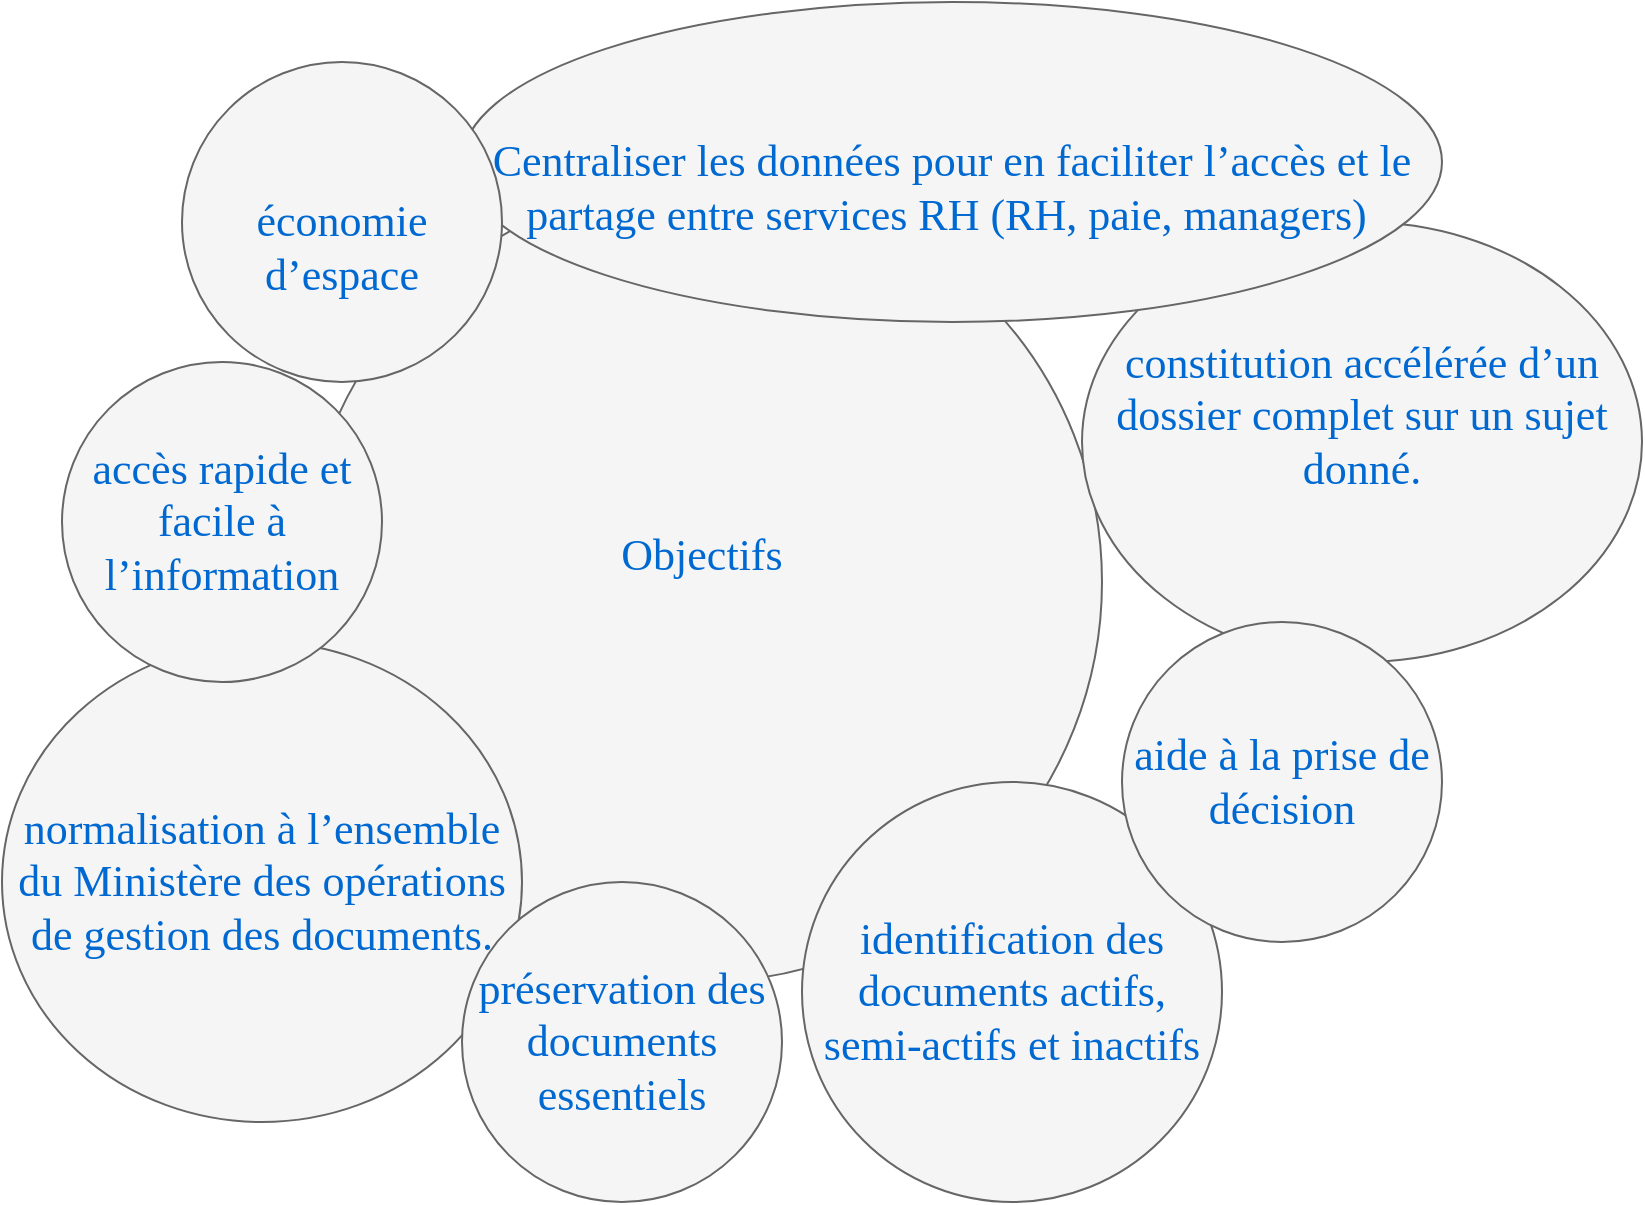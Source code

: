 <mxfile version="23.1.5" type="device">
  <diagram name="Page-1" id="dd472eb7-4b8b-5cd9-a60b-b15522922e76">
    <mxGraphModel dx="794" dy="559" grid="1" gridSize="10" guides="1" tooltips="1" connect="1" arrows="1" fold="1" page="1" pageScale="1" pageWidth="1100" pageHeight="850" background="none" math="0" shadow="0">
      <root>
        <mxCell id="0" />
        <mxCell id="1" parent="0" />
        <mxCell id="374e34682ed331ee-1" value="Objectifs&lt;div&gt;&lt;br/&gt;&lt;/div&gt;" style="ellipse;whiteSpace=wrap;html=1;rounded=0;shadow=0;dashed=0;comic=0;fontFamily=Verdana;fontSize=22;fontColor=#0069D1;fillColor=#f5f5f5;strokeColor=#666666;" parent="1" vertex="1">
          <mxGeometry x="160" y="220" width="400" height="400" as="geometry" />
        </mxCell>
        <mxCell id="45236fa5f4b8e91a-1" value="&lt;div&gt;constitution accélérée d’un dossier complet sur un sujet donné.&lt;/div&gt;&lt;div&gt;&lt;br&gt;&lt;/div&gt;" style="ellipse;whiteSpace=wrap;html=1;rounded=0;shadow=0;dashed=0;comic=0;fontFamily=Verdana;fontSize=22;fontColor=#0069D1;fillColor=#f5f5f5;strokeColor=#666666;" parent="1" vertex="1">
          <mxGeometry x="550" y="240" width="280" height="220" as="geometry" />
        </mxCell>
        <mxCell id="45236fa5f4b8e91a-2" value="&lt;br&gt;Centraliser les données pour en faciliter l’accès et le partage entre services RH (RH, paie, managers)&amp;nbsp;" style="ellipse;whiteSpace=wrap;html=1;rounded=0;shadow=0;dashed=0;comic=0;fontFamily=Verdana;fontSize=22;fontColor=#0069D1;fillColor=#f5f5f5;strokeColor=#666666;" parent="1" vertex="1">
          <mxGeometry x="240" y="130" width="490" height="160" as="geometry" />
        </mxCell>
        <mxCell id="45236fa5f4b8e91a-3" value="&lt;div&gt;&lt;br&gt;&lt;/div&gt;&lt;div&gt;normalisation à l’ensemble du Ministère des opérations de gestion des documents.&lt;/div&gt;&lt;div&gt;&lt;br&gt;&lt;/div&gt;" style="ellipse;whiteSpace=wrap;html=1;rounded=0;shadow=0;dashed=0;comic=0;fontFamily=Verdana;fontSize=22;fontColor=#0069D1;fillColor=#f5f5f5;strokeColor=#666666;" parent="1" vertex="1">
          <mxGeometry x="10" y="450" width="260" height="240" as="geometry" />
        </mxCell>
        <mxCell id="45236fa5f4b8e91a-4" value="&lt;div&gt;&lt;br&gt;&lt;/div&gt;&lt;div&gt;identification des documents actifs, semi-actifs et inactifs&lt;/div&gt;&lt;div&gt;&lt;br&gt;&lt;/div&gt;" style="ellipse;whiteSpace=wrap;html=1;rounded=0;shadow=0;dashed=0;comic=0;fontFamily=Verdana;fontSize=22;fontColor=#0069D1;fillColor=#f5f5f5;strokeColor=#666666;" parent="1" vertex="1">
          <mxGeometry x="410" y="520" width="210" height="210" as="geometry" />
        </mxCell>
        <mxCell id="45236fa5f4b8e91a-5" value="accès rapide et facile à l’information" style="ellipse;whiteSpace=wrap;html=1;rounded=0;shadow=0;dashed=0;comic=0;fontFamily=Verdana;fontSize=22;fontColor=#0069D1;fillColor=#f5f5f5;strokeColor=#666666;" parent="1" vertex="1">
          <mxGeometry x="40" y="310" width="160" height="160" as="geometry" />
        </mxCell>
        <mxCell id="45236fa5f4b8e91a-6" value="&lt;div&gt;&lt;br&gt;&lt;/div&gt;&lt;div&gt;économie d’espace&lt;/div&gt;" style="ellipse;whiteSpace=wrap;html=1;rounded=0;shadow=0;dashed=0;comic=0;fontFamily=Verdana;fontSize=22;fontColor=#0069D1;fillColor=#f5f5f5;strokeColor=#666666;" parent="1" vertex="1">
          <mxGeometry x="100" y="160" width="160" height="160" as="geometry" />
        </mxCell>
        <mxCell id="45236fa5f4b8e91a-7" value="aide à la prise de décision" style="ellipse;whiteSpace=wrap;html=1;rounded=0;shadow=0;dashed=0;comic=0;fontFamily=Verdana;fontSize=22;fontColor=#0069D1;fillColor=#f5f5f5;strokeColor=#666666;" parent="1" vertex="1">
          <mxGeometry x="570" y="440" width="160" height="160" as="geometry" />
        </mxCell>
        <mxCell id="45236fa5f4b8e91a-8" value="préservation des documents essentiels" style="ellipse;whiteSpace=wrap;html=1;rounded=0;shadow=0;dashed=0;comic=0;fontFamily=Verdana;fontSize=22;fontColor=#0069D1;fillColor=#f5f5f5;strokeColor=#666666;" parent="1" vertex="1">
          <mxGeometry x="240" y="570" width="160" height="160" as="geometry" />
        </mxCell>
      </root>
    </mxGraphModel>
  </diagram>
</mxfile>
